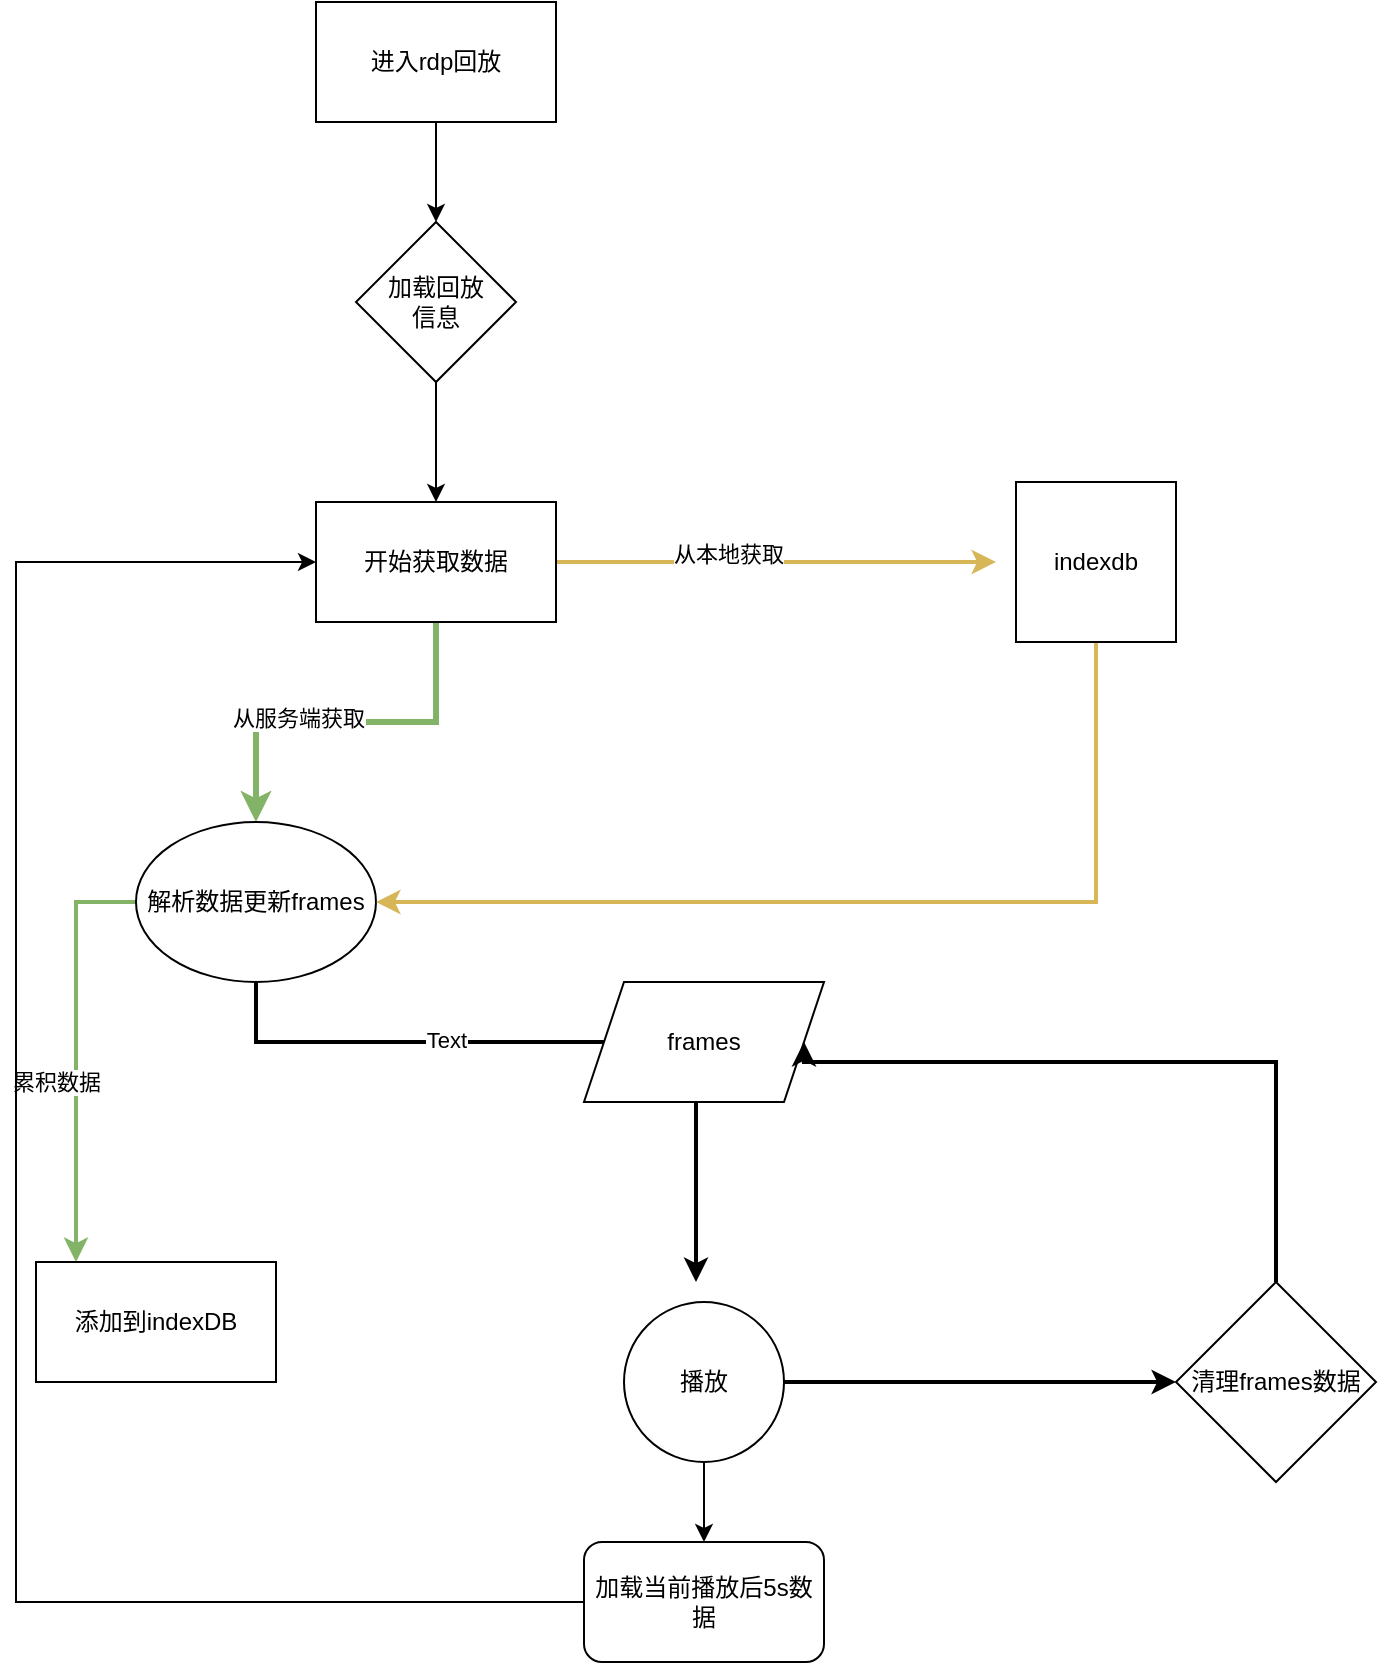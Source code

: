 <mxfile version="14.8.6" type="github">
  <diagram id="ktt0yBng6OFhaJCB2PtL" name="Page-1">
    <mxGraphModel dx="1186" dy="710" grid="1" gridSize="10" guides="1" tooltips="1" connect="1" arrows="1" fold="1" page="1" pageScale="1" pageWidth="827" pageHeight="1169" math="0" shadow="0">
      <root>
        <mxCell id="0" />
        <mxCell id="1" parent="0" />
        <mxCell id="QdWwRVMQ8E4GkTKZWItJ-3" style="edgeStyle=orthogonalEdgeStyle;rounded=0;orthogonalLoop=1;jettySize=auto;html=1;exitX=0.5;exitY=1;exitDx=0;exitDy=0;entryX=0.5;entryY=0;entryDx=0;entryDy=0;" edge="1" parent="1" source="QdWwRVMQ8E4GkTKZWItJ-1" target="QdWwRVMQ8E4GkTKZWItJ-2">
          <mxGeometry relative="1" as="geometry" />
        </mxCell>
        <mxCell id="QdWwRVMQ8E4GkTKZWItJ-1" value="进入rdp回放" style="rounded=0;whiteSpace=wrap;html=1;" vertex="1" parent="1">
          <mxGeometry x="180" y="70" width="120" height="60" as="geometry" />
        </mxCell>
        <mxCell id="QdWwRVMQ8E4GkTKZWItJ-4" style="edgeStyle=orthogonalEdgeStyle;rounded=0;orthogonalLoop=1;jettySize=auto;html=1;exitX=0.5;exitY=1;exitDx=0;exitDy=0;" edge="1" parent="1" source="QdWwRVMQ8E4GkTKZWItJ-2">
          <mxGeometry relative="1" as="geometry">
            <mxPoint x="240" y="320" as="targetPoint" />
          </mxGeometry>
        </mxCell>
        <mxCell id="QdWwRVMQ8E4GkTKZWItJ-2" value="加载回放&lt;br&gt;信息" style="rhombus;whiteSpace=wrap;html=1;" vertex="1" parent="1">
          <mxGeometry x="200" y="180" width="80" height="80" as="geometry" />
        </mxCell>
        <mxCell id="QdWwRVMQ8E4GkTKZWItJ-6" style="edgeStyle=orthogonalEdgeStyle;rounded=0;orthogonalLoop=1;jettySize=auto;html=1;exitX=0.5;exitY=1;exitDx=0;exitDy=0;fillColor=#d5e8d4;strokeColor=#82b366;strokeWidth=3;" edge="1" parent="1" source="QdWwRVMQ8E4GkTKZWItJ-5" target="QdWwRVMQ8E4GkTKZWItJ-7">
          <mxGeometry relative="1" as="geometry">
            <mxPoint x="240" y="440" as="targetPoint" />
          </mxGeometry>
        </mxCell>
        <mxCell id="QdWwRVMQ8E4GkTKZWItJ-12" value="从服务端获取" style="edgeLabel;html=1;align=center;verticalAlign=middle;resizable=0;points=[];" vertex="1" connectable="0" parent="QdWwRVMQ8E4GkTKZWItJ-6">
          <mxGeometry x="0.253" y="-2" relative="1" as="geometry">
            <mxPoint as="offset" />
          </mxGeometry>
        </mxCell>
        <mxCell id="QdWwRVMQ8E4GkTKZWItJ-15" style="edgeStyle=orthogonalEdgeStyle;rounded=0;orthogonalLoop=1;jettySize=auto;html=1;fillColor=#fff2cc;strokeColor=#d6b656;strokeWidth=2;" edge="1" parent="1" source="QdWwRVMQ8E4GkTKZWItJ-5">
          <mxGeometry relative="1" as="geometry">
            <mxPoint x="520" y="350" as="targetPoint" />
          </mxGeometry>
        </mxCell>
        <mxCell id="QdWwRVMQ8E4GkTKZWItJ-16" value="从本地获取" style="edgeLabel;html=1;align=center;verticalAlign=middle;resizable=0;points=[];" vertex="1" connectable="0" parent="QdWwRVMQ8E4GkTKZWItJ-15">
          <mxGeometry x="-0.218" y="4" relative="1" as="geometry">
            <mxPoint as="offset" />
          </mxGeometry>
        </mxCell>
        <mxCell id="QdWwRVMQ8E4GkTKZWItJ-5" value="开始获取数据" style="rounded=0;whiteSpace=wrap;html=1;" vertex="1" parent="1">
          <mxGeometry x="180" y="320" width="120" height="60" as="geometry" />
        </mxCell>
        <mxCell id="QdWwRVMQ8E4GkTKZWItJ-9" style="edgeStyle=orthogonalEdgeStyle;rounded=0;orthogonalLoop=1;jettySize=auto;html=1;exitX=0;exitY=0.5;exitDx=0;exitDy=0;fillColor=#d5e8d4;strokeColor=#82b366;strokeWidth=2;" edge="1" parent="1" source="QdWwRVMQ8E4GkTKZWItJ-7" target="QdWwRVMQ8E4GkTKZWItJ-8">
          <mxGeometry relative="1" as="geometry">
            <Array as="points">
              <mxPoint x="60" y="520" />
            </Array>
          </mxGeometry>
        </mxCell>
        <mxCell id="QdWwRVMQ8E4GkTKZWItJ-10" value="累积数据" style="edgeLabel;html=1;align=center;verticalAlign=middle;resizable=0;points=[];" vertex="1" connectable="0" parent="QdWwRVMQ8E4GkTKZWItJ-9">
          <mxGeometry x="-0.304" y="3" relative="1" as="geometry">
            <mxPoint x="-13" y="47" as="offset" />
          </mxGeometry>
        </mxCell>
        <mxCell id="QdWwRVMQ8E4GkTKZWItJ-13" style="edgeStyle=orthogonalEdgeStyle;rounded=0;orthogonalLoop=1;jettySize=auto;html=1;exitX=0.5;exitY=1;exitDx=0;exitDy=0;fillColor=#fff2cc;strokeWidth=2;" edge="1" parent="1" source="QdWwRVMQ8E4GkTKZWItJ-7">
          <mxGeometry relative="1" as="geometry">
            <mxPoint x="370" y="710" as="targetPoint" />
            <Array as="points">
              <mxPoint x="150" y="590" />
              <mxPoint x="370" y="590" />
            </Array>
          </mxGeometry>
        </mxCell>
        <mxCell id="QdWwRVMQ8E4GkTKZWItJ-23" value="Text" style="edgeLabel;html=1;align=center;verticalAlign=middle;resizable=0;points=[];" vertex="1" connectable="0" parent="QdWwRVMQ8E4GkTKZWItJ-13">
          <mxGeometry x="-0.324" y="1" relative="1" as="geometry">
            <mxPoint as="offset" />
          </mxGeometry>
        </mxCell>
        <mxCell id="QdWwRVMQ8E4GkTKZWItJ-7" value="解析数据更新frames" style="ellipse;whiteSpace=wrap;html=1;" vertex="1" parent="1">
          <mxGeometry x="90" y="480" width="120" height="80" as="geometry" />
        </mxCell>
        <mxCell id="QdWwRVMQ8E4GkTKZWItJ-8" value="添加到indexDB" style="rounded=0;whiteSpace=wrap;html=1;" vertex="1" parent="1">
          <mxGeometry x="40" y="700" width="120" height="60" as="geometry" />
        </mxCell>
        <mxCell id="QdWwRVMQ8E4GkTKZWItJ-17" style="edgeStyle=orthogonalEdgeStyle;rounded=0;orthogonalLoop=1;jettySize=auto;html=1;exitX=0.5;exitY=1;exitDx=0;exitDy=0;entryX=1;entryY=0.5;entryDx=0;entryDy=0;strokeWidth=2;fillColor=#fff2cc;strokeColor=#d6b656;" edge="1" parent="1" source="QdWwRVMQ8E4GkTKZWItJ-11" target="QdWwRVMQ8E4GkTKZWItJ-7">
          <mxGeometry relative="1" as="geometry" />
        </mxCell>
        <mxCell id="QdWwRVMQ8E4GkTKZWItJ-11" value="indexdb" style="whiteSpace=wrap;html=1;aspect=fixed;" vertex="1" parent="1">
          <mxGeometry x="530" y="310" width="80" height="80" as="geometry" />
        </mxCell>
        <mxCell id="QdWwRVMQ8E4GkTKZWItJ-18" style="edgeStyle=orthogonalEdgeStyle;rounded=0;orthogonalLoop=1;jettySize=auto;html=1;exitX=0.5;exitY=1;exitDx=0;exitDy=0;" edge="1" parent="1" source="QdWwRVMQ8E4GkTKZWItJ-14">
          <mxGeometry relative="1" as="geometry">
            <mxPoint x="374" y="840" as="targetPoint" />
          </mxGeometry>
        </mxCell>
        <mxCell id="QdWwRVMQ8E4GkTKZWItJ-25" style="edgeStyle=orthogonalEdgeStyle;rounded=0;orthogonalLoop=1;jettySize=auto;html=1;exitX=1;exitY=0.5;exitDx=0;exitDy=0;strokeColor=#000000;strokeWidth=2;" edge="1" parent="1" source="QdWwRVMQ8E4GkTKZWItJ-14">
          <mxGeometry relative="1" as="geometry">
            <mxPoint x="610" y="760" as="targetPoint" />
          </mxGeometry>
        </mxCell>
        <mxCell id="QdWwRVMQ8E4GkTKZWItJ-14" value="播放" style="ellipse;whiteSpace=wrap;html=1;aspect=fixed;" vertex="1" parent="1">
          <mxGeometry x="334" y="720" width="80" height="80" as="geometry" />
        </mxCell>
        <mxCell id="QdWwRVMQ8E4GkTKZWItJ-22" style="edgeStyle=orthogonalEdgeStyle;rounded=0;orthogonalLoop=1;jettySize=auto;html=1;exitX=0;exitY=0.5;exitDx=0;exitDy=0;entryX=0;entryY=0.5;entryDx=0;entryDy=0;" edge="1" parent="1" source="QdWwRVMQ8E4GkTKZWItJ-19" target="QdWwRVMQ8E4GkTKZWItJ-5">
          <mxGeometry relative="1" as="geometry">
            <Array as="points">
              <mxPoint x="30" y="870" />
              <mxPoint x="30" y="350" />
            </Array>
          </mxGeometry>
        </mxCell>
        <mxCell id="QdWwRVMQ8E4GkTKZWItJ-19" value="加载当前播放后5s数据" style="rounded=1;whiteSpace=wrap;html=1;" vertex="1" parent="1">
          <mxGeometry x="314" y="840" width="120" height="60" as="geometry" />
        </mxCell>
        <mxCell id="QdWwRVMQ8E4GkTKZWItJ-24" value="frames" style="shape=parallelogram;perimeter=parallelogramPerimeter;whiteSpace=wrap;html=1;fixedSize=1;" vertex="1" parent="1">
          <mxGeometry x="314" y="560" width="120" height="60" as="geometry" />
        </mxCell>
        <mxCell id="QdWwRVMQ8E4GkTKZWItJ-28" style="edgeStyle=orthogonalEdgeStyle;rounded=0;orthogonalLoop=1;jettySize=auto;html=1;exitX=0.5;exitY=0;exitDx=0;exitDy=0;entryX=1;entryY=0.5;entryDx=0;entryDy=0;strokeColor=#000000;strokeWidth=2;" edge="1" parent="1" source="QdWwRVMQ8E4GkTKZWItJ-26" target="QdWwRVMQ8E4GkTKZWItJ-24">
          <mxGeometry relative="1" as="geometry">
            <Array as="points">
              <mxPoint x="660" y="600" />
              <mxPoint x="424" y="600" />
            </Array>
          </mxGeometry>
        </mxCell>
        <mxCell id="QdWwRVMQ8E4GkTKZWItJ-26" value="清理frames数据" style="rhombus;whiteSpace=wrap;html=1;" vertex="1" parent="1">
          <mxGeometry x="610" y="710" width="100" height="100" as="geometry" />
        </mxCell>
      </root>
    </mxGraphModel>
  </diagram>
</mxfile>
